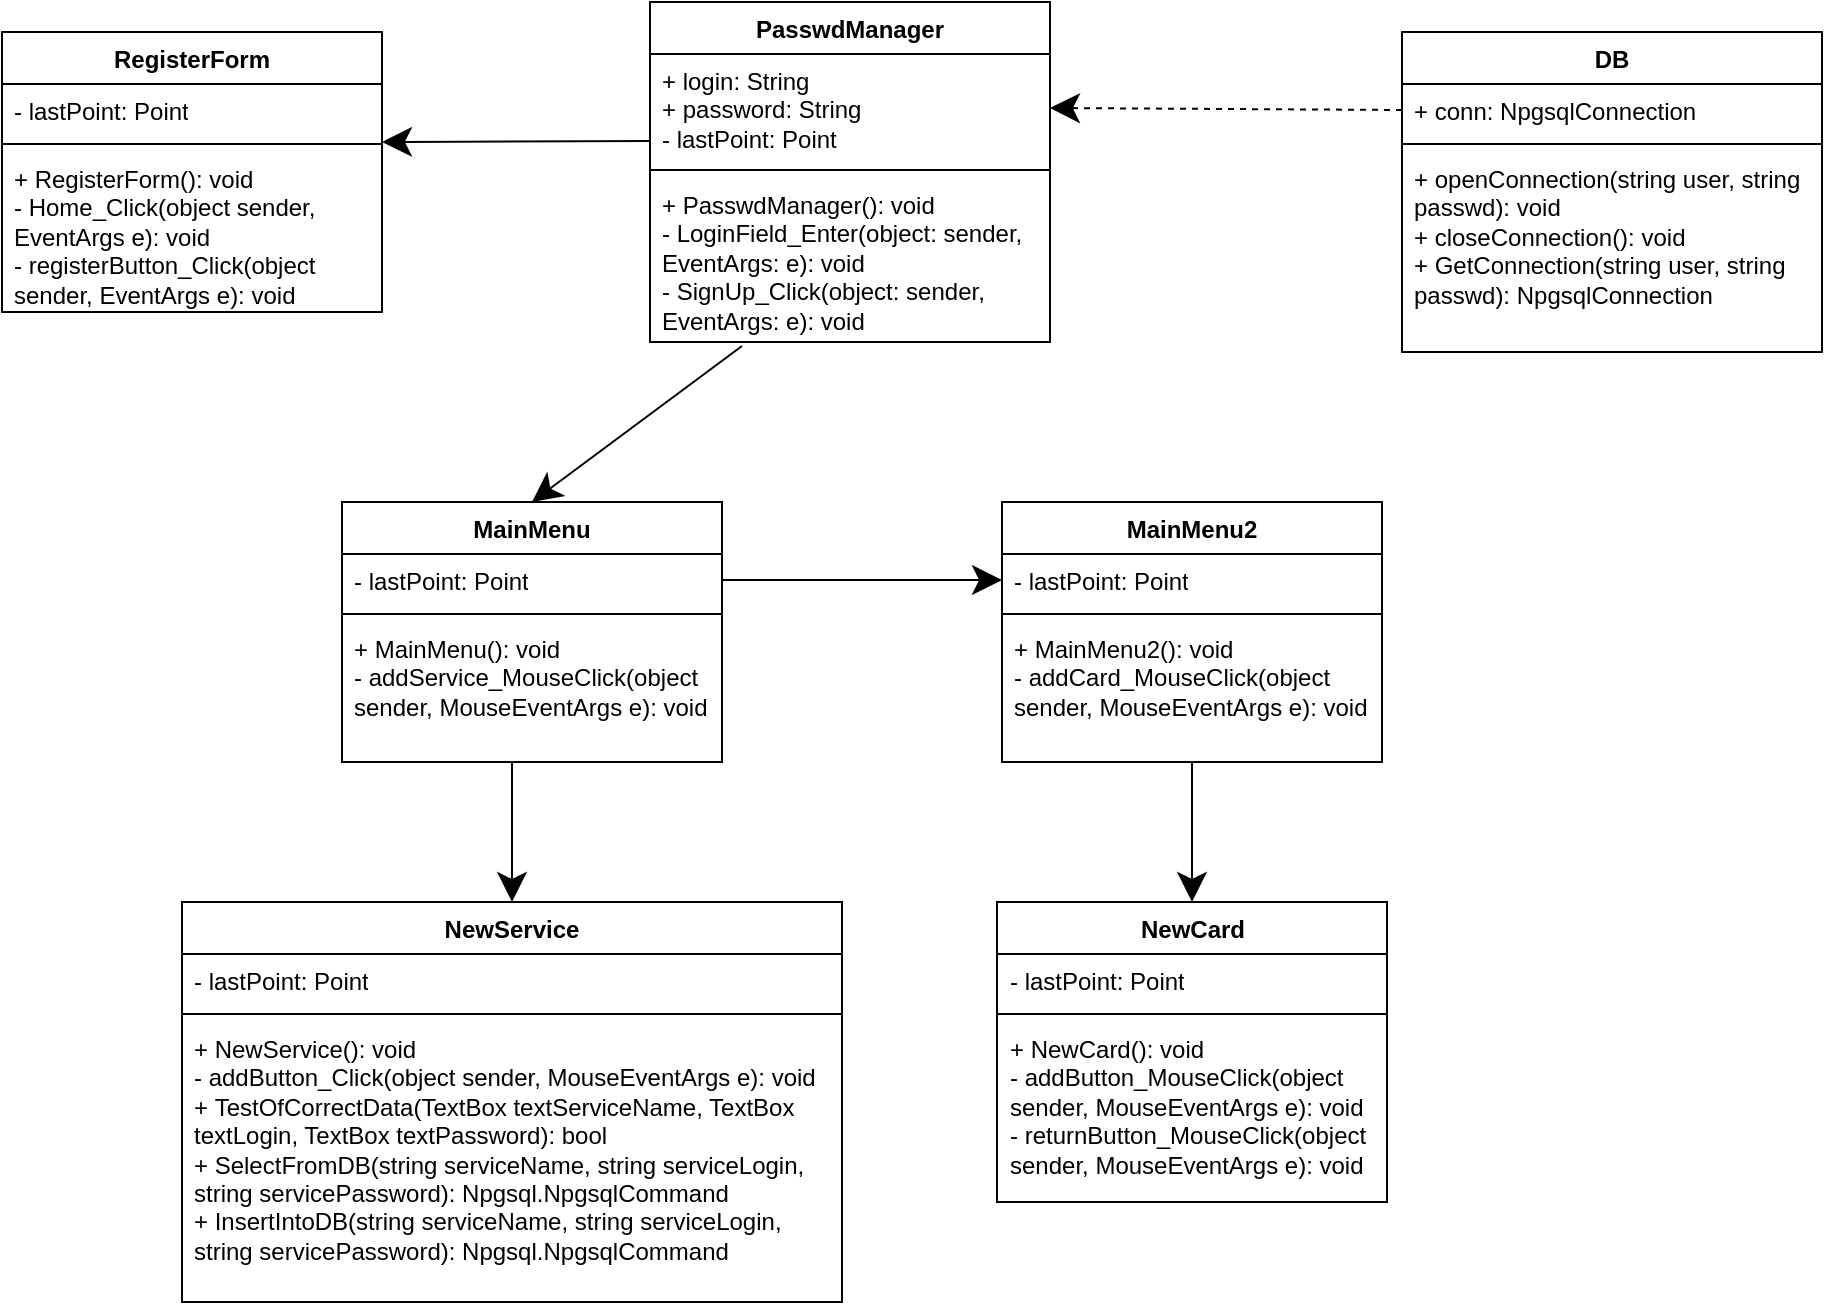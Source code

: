 <mxfile version="23.0.1" type="device">
  <diagram id="C5RBs43oDa-KdzZeNtuy" name="Page-1">
    <mxGraphModel dx="1386" dy="791" grid="1" gridSize="10" guides="1" tooltips="1" connect="1" arrows="1" fold="1" page="1" pageScale="1" pageWidth="827" pageHeight="1169" math="0" shadow="0">
      <root>
        <mxCell id="WIyWlLk6GJQsqaUBKTNV-0" />
        <mxCell id="WIyWlLk6GJQsqaUBKTNV-1" parent="WIyWlLk6GJQsqaUBKTNV-0" />
        <mxCell id="ncw7-V8ARUIdLt0aV4c7-0" value="PasswdManager" style="swimlane;fontStyle=1;align=center;verticalAlign=top;childLayout=stackLayout;horizontal=1;startSize=26;horizontalStack=0;resizeParent=1;resizeParentMax=0;resizeLast=0;collapsible=1;marginBottom=0;whiteSpace=wrap;html=1;" vertex="1" parent="WIyWlLk6GJQsqaUBKTNV-1">
          <mxGeometry x="414" y="20" width="200" height="170" as="geometry">
            <mxRectangle x="110" y="80" width="130" height="30" as="alternateBounds" />
          </mxGeometry>
        </mxCell>
        <mxCell id="ncw7-V8ARUIdLt0aV4c7-1" value="+ login: String&lt;br&gt;+ password: String&lt;br&gt;- lastPoint: Point" style="text;strokeColor=none;fillColor=none;align=left;verticalAlign=top;spacingLeft=4;spacingRight=4;overflow=hidden;rotatable=0;points=[[0,0.5],[1,0.5]];portConstraint=eastwest;whiteSpace=wrap;html=1;" vertex="1" parent="ncw7-V8ARUIdLt0aV4c7-0">
          <mxGeometry y="26" width="200" height="54" as="geometry" />
        </mxCell>
        <mxCell id="ncw7-V8ARUIdLt0aV4c7-2" value="" style="line;strokeWidth=1;fillColor=none;align=left;verticalAlign=middle;spacingTop=-1;spacingLeft=3;spacingRight=3;rotatable=0;labelPosition=right;points=[];portConstraint=eastwest;strokeColor=inherit;" vertex="1" parent="ncw7-V8ARUIdLt0aV4c7-0">
          <mxGeometry y="80" width="200" height="8" as="geometry" />
        </mxCell>
        <mxCell id="ncw7-V8ARUIdLt0aV4c7-3" value="+ PasswdManager(): void&lt;br&gt;-&amp;nbsp;LoginField_Enter(object: sender, EventArgs: e): void&lt;br&gt;-&amp;nbsp;SignUp_Click(object: sender, EventArgs: e): void" style="text;strokeColor=none;fillColor=none;align=left;verticalAlign=top;spacingLeft=4;spacingRight=4;overflow=hidden;rotatable=0;points=[[0,0.5],[1,0.5]];portConstraint=eastwest;whiteSpace=wrap;html=1;" vertex="1" parent="ncw7-V8ARUIdLt0aV4c7-0">
          <mxGeometry y="88" width="200" height="82" as="geometry" />
        </mxCell>
        <mxCell id="ncw7-V8ARUIdLt0aV4c7-8" value="DB" style="swimlane;fontStyle=1;align=center;verticalAlign=top;childLayout=stackLayout;horizontal=1;startSize=26;horizontalStack=0;resizeParent=1;resizeParentMax=0;resizeLast=0;collapsible=1;marginBottom=0;whiteSpace=wrap;html=1;" vertex="1" parent="WIyWlLk6GJQsqaUBKTNV-1">
          <mxGeometry x="790" y="35" width="210" height="160" as="geometry">
            <mxRectangle x="420" y="80" width="60" height="30" as="alternateBounds" />
          </mxGeometry>
        </mxCell>
        <mxCell id="ncw7-V8ARUIdLt0aV4c7-9" value="+ conn: NpgsqlConnection" style="text;strokeColor=none;fillColor=none;align=left;verticalAlign=top;spacingLeft=4;spacingRight=4;overflow=hidden;rotatable=0;points=[[0,0.5],[1,0.5]];portConstraint=eastwest;whiteSpace=wrap;html=1;" vertex="1" parent="ncw7-V8ARUIdLt0aV4c7-8">
          <mxGeometry y="26" width="210" height="26" as="geometry" />
        </mxCell>
        <mxCell id="ncw7-V8ARUIdLt0aV4c7-10" value="" style="line;strokeWidth=1;fillColor=none;align=left;verticalAlign=middle;spacingTop=-1;spacingLeft=3;spacingRight=3;rotatable=0;labelPosition=right;points=[];portConstraint=eastwest;strokeColor=inherit;" vertex="1" parent="ncw7-V8ARUIdLt0aV4c7-8">
          <mxGeometry y="52" width="210" height="8" as="geometry" />
        </mxCell>
        <mxCell id="ncw7-V8ARUIdLt0aV4c7-11" value="+ openConnection(string user, string passwd): void&lt;br&gt;+&amp;nbsp;closeConnection(): void&lt;br&gt;+ GetConnection(string user, string passwd): NpgsqlConnection" style="text;strokeColor=none;fillColor=none;align=left;verticalAlign=top;spacingLeft=4;spacingRight=4;overflow=hidden;rotatable=0;points=[[0,0.5],[1,0.5]];portConstraint=eastwest;whiteSpace=wrap;html=1;" vertex="1" parent="ncw7-V8ARUIdLt0aV4c7-8">
          <mxGeometry y="60" width="210" height="100" as="geometry" />
        </mxCell>
        <mxCell id="ncw7-V8ARUIdLt0aV4c7-16" value="RegisterForm" style="swimlane;fontStyle=1;align=center;verticalAlign=top;childLayout=stackLayout;horizontal=1;startSize=26;horizontalStack=0;resizeParent=1;resizeParentMax=0;resizeLast=0;collapsible=1;marginBottom=0;whiteSpace=wrap;html=1;" vertex="1" parent="WIyWlLk6GJQsqaUBKTNV-1">
          <mxGeometry x="90" y="35" width="190" height="140" as="geometry" />
        </mxCell>
        <mxCell id="ncw7-V8ARUIdLt0aV4c7-17" value="- lastPoint: Point" style="text;strokeColor=none;fillColor=none;align=left;verticalAlign=top;spacingLeft=4;spacingRight=4;overflow=hidden;rotatable=0;points=[[0,0.5],[1,0.5]];portConstraint=eastwest;whiteSpace=wrap;html=1;" vertex="1" parent="ncw7-V8ARUIdLt0aV4c7-16">
          <mxGeometry y="26" width="190" height="26" as="geometry" />
        </mxCell>
        <mxCell id="ncw7-V8ARUIdLt0aV4c7-18" value="" style="line;strokeWidth=1;fillColor=none;align=left;verticalAlign=middle;spacingTop=-1;spacingLeft=3;spacingRight=3;rotatable=0;labelPosition=right;points=[];portConstraint=eastwest;strokeColor=inherit;" vertex="1" parent="ncw7-V8ARUIdLt0aV4c7-16">
          <mxGeometry y="52" width="190" height="8" as="geometry" />
        </mxCell>
        <mxCell id="ncw7-V8ARUIdLt0aV4c7-19" value="+&amp;nbsp;RegisterForm(): void&lt;br&gt;-&amp;nbsp;Home_Click(object sender, EventArgs e): void&lt;br&gt;-&amp;nbsp;registerButton_Click(object sender, EventArgs e): void" style="text;strokeColor=none;fillColor=none;align=left;verticalAlign=top;spacingLeft=4;spacingRight=4;overflow=hidden;rotatable=0;points=[[0,0.5],[1,0.5]];portConstraint=eastwest;whiteSpace=wrap;html=1;" vertex="1" parent="ncw7-V8ARUIdLt0aV4c7-16">
          <mxGeometry y="60" width="190" height="80" as="geometry" />
        </mxCell>
        <mxCell id="ncw7-V8ARUIdLt0aV4c7-21" value="MainMenu" style="swimlane;fontStyle=1;align=center;verticalAlign=top;childLayout=stackLayout;horizontal=1;startSize=26;horizontalStack=0;resizeParent=1;resizeParentMax=0;resizeLast=0;collapsible=1;marginBottom=0;whiteSpace=wrap;html=1;" vertex="1" parent="WIyWlLk6GJQsqaUBKTNV-1">
          <mxGeometry x="260" y="270" width="190" height="130" as="geometry" />
        </mxCell>
        <mxCell id="ncw7-V8ARUIdLt0aV4c7-22" value="- lastPoint: Point" style="text;strokeColor=none;fillColor=none;align=left;verticalAlign=top;spacingLeft=4;spacingRight=4;overflow=hidden;rotatable=0;points=[[0,0.5],[1,0.5]];portConstraint=eastwest;whiteSpace=wrap;html=1;" vertex="1" parent="ncw7-V8ARUIdLt0aV4c7-21">
          <mxGeometry y="26" width="190" height="26" as="geometry" />
        </mxCell>
        <mxCell id="ncw7-V8ARUIdLt0aV4c7-23" value="" style="line;strokeWidth=1;fillColor=none;align=left;verticalAlign=middle;spacingTop=-1;spacingLeft=3;spacingRight=3;rotatable=0;labelPosition=right;points=[];portConstraint=eastwest;strokeColor=inherit;" vertex="1" parent="ncw7-V8ARUIdLt0aV4c7-21">
          <mxGeometry y="52" width="190" height="8" as="geometry" />
        </mxCell>
        <mxCell id="ncw7-V8ARUIdLt0aV4c7-24" value="+&amp;nbsp;MainMenu(): void&lt;br&gt;-&amp;nbsp;addService_MouseClick(object sender, MouseEventArgs e): void" style="text;strokeColor=none;fillColor=none;align=left;verticalAlign=top;spacingLeft=4;spacingRight=4;overflow=hidden;rotatable=0;points=[[0,0.5],[1,0.5]];portConstraint=eastwest;whiteSpace=wrap;html=1;" vertex="1" parent="ncw7-V8ARUIdLt0aV4c7-21">
          <mxGeometry y="60" width="190" height="70" as="geometry" />
        </mxCell>
        <mxCell id="ncw7-V8ARUIdLt0aV4c7-25" value="MainMenu2" style="swimlane;fontStyle=1;align=center;verticalAlign=top;childLayout=stackLayout;horizontal=1;startSize=26;horizontalStack=0;resizeParent=1;resizeParentMax=0;resizeLast=0;collapsible=1;marginBottom=0;whiteSpace=wrap;html=1;" vertex="1" parent="WIyWlLk6GJQsqaUBKTNV-1">
          <mxGeometry x="590" y="270" width="190" height="130" as="geometry" />
        </mxCell>
        <mxCell id="ncw7-V8ARUIdLt0aV4c7-26" value="- lastPoint: Point" style="text;strokeColor=none;fillColor=none;align=left;verticalAlign=top;spacingLeft=4;spacingRight=4;overflow=hidden;rotatable=0;points=[[0,0.5],[1,0.5]];portConstraint=eastwest;whiteSpace=wrap;html=1;" vertex="1" parent="ncw7-V8ARUIdLt0aV4c7-25">
          <mxGeometry y="26" width="190" height="26" as="geometry" />
        </mxCell>
        <mxCell id="ncw7-V8ARUIdLt0aV4c7-27" value="" style="line;strokeWidth=1;fillColor=none;align=left;verticalAlign=middle;spacingTop=-1;spacingLeft=3;spacingRight=3;rotatable=0;labelPosition=right;points=[];portConstraint=eastwest;strokeColor=inherit;" vertex="1" parent="ncw7-V8ARUIdLt0aV4c7-25">
          <mxGeometry y="52" width="190" height="8" as="geometry" />
        </mxCell>
        <mxCell id="ncw7-V8ARUIdLt0aV4c7-28" value="+&amp;nbsp;MainMenu2(): void&lt;br&gt;-&amp;nbsp;addCard_MouseClick(object sender, MouseEventArgs e): void" style="text;strokeColor=none;fillColor=none;align=left;verticalAlign=top;spacingLeft=4;spacingRight=4;overflow=hidden;rotatable=0;points=[[0,0.5],[1,0.5]];portConstraint=eastwest;whiteSpace=wrap;html=1;" vertex="1" parent="ncw7-V8ARUIdLt0aV4c7-25">
          <mxGeometry y="60" width="190" height="70" as="geometry" />
        </mxCell>
        <mxCell id="ncw7-V8ARUIdLt0aV4c7-29" value="NewCard" style="swimlane;fontStyle=1;align=center;verticalAlign=top;childLayout=stackLayout;horizontal=1;startSize=26;horizontalStack=0;resizeParent=1;resizeParentMax=0;resizeLast=0;collapsible=1;marginBottom=0;whiteSpace=wrap;html=1;" vertex="1" parent="WIyWlLk6GJQsqaUBKTNV-1">
          <mxGeometry x="587.5" y="470" width="195" height="150" as="geometry" />
        </mxCell>
        <mxCell id="ncw7-V8ARUIdLt0aV4c7-30" value="- lastPoint: Point" style="text;strokeColor=none;fillColor=none;align=left;verticalAlign=top;spacingLeft=4;spacingRight=4;overflow=hidden;rotatable=0;points=[[0,0.5],[1,0.5]];portConstraint=eastwest;whiteSpace=wrap;html=1;" vertex="1" parent="ncw7-V8ARUIdLt0aV4c7-29">
          <mxGeometry y="26" width="195" height="26" as="geometry" />
        </mxCell>
        <mxCell id="ncw7-V8ARUIdLt0aV4c7-31" value="" style="line;strokeWidth=1;fillColor=none;align=left;verticalAlign=middle;spacingTop=-1;spacingLeft=3;spacingRight=3;rotatable=0;labelPosition=right;points=[];portConstraint=eastwest;strokeColor=inherit;" vertex="1" parent="ncw7-V8ARUIdLt0aV4c7-29">
          <mxGeometry y="52" width="195" height="8" as="geometry" />
        </mxCell>
        <mxCell id="ncw7-V8ARUIdLt0aV4c7-32" value="+&amp;nbsp;NewCard(): void&lt;br&gt;-&amp;nbsp;addButton_MouseClick(object sender, MouseEventArgs e): void&lt;br&gt;-&amp;nbsp;returnButton_MouseClick(object sender, MouseEventArgs e): void" style="text;strokeColor=none;fillColor=none;align=left;verticalAlign=top;spacingLeft=4;spacingRight=4;overflow=hidden;rotatable=0;points=[[0,0.5],[1,0.5]];portConstraint=eastwest;whiteSpace=wrap;html=1;" vertex="1" parent="ncw7-V8ARUIdLt0aV4c7-29">
          <mxGeometry y="60" width="195" height="90" as="geometry" />
        </mxCell>
        <mxCell id="ncw7-V8ARUIdLt0aV4c7-33" value="NewService" style="swimlane;fontStyle=1;align=center;verticalAlign=top;childLayout=stackLayout;horizontal=1;startSize=26;horizontalStack=0;resizeParent=1;resizeParentMax=0;resizeLast=0;collapsible=1;marginBottom=0;whiteSpace=wrap;html=1;" vertex="1" parent="WIyWlLk6GJQsqaUBKTNV-1">
          <mxGeometry x="180" y="470" width="330" height="200" as="geometry" />
        </mxCell>
        <mxCell id="ncw7-V8ARUIdLt0aV4c7-34" value="- lastPoint: Point" style="text;strokeColor=none;fillColor=none;align=left;verticalAlign=top;spacingLeft=4;spacingRight=4;overflow=hidden;rotatable=0;points=[[0,0.5],[1,0.5]];portConstraint=eastwest;whiteSpace=wrap;html=1;" vertex="1" parent="ncw7-V8ARUIdLt0aV4c7-33">
          <mxGeometry y="26" width="330" height="26" as="geometry" />
        </mxCell>
        <mxCell id="ncw7-V8ARUIdLt0aV4c7-35" value="" style="line;strokeWidth=1;fillColor=none;align=left;verticalAlign=middle;spacingTop=-1;spacingLeft=3;spacingRight=3;rotatable=0;labelPosition=right;points=[];portConstraint=eastwest;strokeColor=inherit;" vertex="1" parent="ncw7-V8ARUIdLt0aV4c7-33">
          <mxGeometry y="52" width="330" height="8" as="geometry" />
        </mxCell>
        <mxCell id="ncw7-V8ARUIdLt0aV4c7-36" value="+&amp;nbsp;NewService(): void&lt;br&gt;-&amp;nbsp;addButton_Click(object sender, MouseEventArgs e): void&lt;br&gt;+&amp;nbsp;TestOfCorrectData(TextBox textServiceName, TextBox textLogin, TextBox textPassword): bool&lt;br&gt;+&amp;nbsp;SelectFromDB(string serviceName, string serviceLogin, string servicePassword):&amp;nbsp;Npgsql.NpgsqlCommand&lt;br&gt;+&amp;nbsp;InsertIntoDB(string serviceName, string serviceLogin, string servicePassword): Npgsql.NpgsqlCommand" style="text;strokeColor=none;fillColor=none;align=left;verticalAlign=top;spacingLeft=4;spacingRight=4;overflow=hidden;rotatable=0;points=[[0,0.5],[1,0.5]];portConstraint=eastwest;whiteSpace=wrap;html=1;" vertex="1" parent="ncw7-V8ARUIdLt0aV4c7-33">
          <mxGeometry y="60" width="330" height="140" as="geometry" />
        </mxCell>
        <mxCell id="ncw7-V8ARUIdLt0aV4c7-38" value="" style="endArrow=classic;endFill=1;endSize=12;html=1;rounded=0;" edge="1" parent="WIyWlLk6GJQsqaUBKTNV-1">
          <mxGeometry width="160" relative="1" as="geometry">
            <mxPoint x="414" y="89.5" as="sourcePoint" />
            <mxPoint x="280" y="90" as="targetPoint" />
          </mxGeometry>
        </mxCell>
        <mxCell id="ncw7-V8ARUIdLt0aV4c7-39" value="" style="endArrow=classic;dashed=1;endFill=1;endSize=12;html=1;rounded=0;entryX=1;entryY=0.5;entryDx=0;entryDy=0;exitX=0;exitY=0.5;exitDx=0;exitDy=0;" edge="1" parent="WIyWlLk6GJQsqaUBKTNV-1" source="ncw7-V8ARUIdLt0aV4c7-9" target="ncw7-V8ARUIdLt0aV4c7-1">
          <mxGeometry width="160" relative="1" as="geometry">
            <mxPoint x="790" y="90" as="sourcePoint" />
            <mxPoint x="680" y="90" as="targetPoint" />
          </mxGeometry>
        </mxCell>
        <mxCell id="ncw7-V8ARUIdLt0aV4c7-40" value="" style="endArrow=classic;endFill=1;endSize=12;html=1;rounded=0;exitX=0.23;exitY=1.024;exitDx=0;exitDy=0;exitPerimeter=0;entryX=0.5;entryY=0;entryDx=0;entryDy=0;" edge="1" parent="WIyWlLk6GJQsqaUBKTNV-1" source="ncw7-V8ARUIdLt0aV4c7-3" target="ncw7-V8ARUIdLt0aV4c7-21">
          <mxGeometry width="160" relative="1" as="geometry">
            <mxPoint x="454" y="220" as="sourcePoint" />
            <mxPoint x="320" y="220.5" as="targetPoint" />
          </mxGeometry>
        </mxCell>
        <mxCell id="ncw7-V8ARUIdLt0aV4c7-43" value="" style="endArrow=classic;endFill=1;endSize=12;html=1;rounded=0;exitX=1;exitY=0.5;exitDx=0;exitDy=0;entryX=0;entryY=0.5;entryDx=0;entryDy=0;" edge="1" parent="WIyWlLk6GJQsqaUBKTNV-1" source="ncw7-V8ARUIdLt0aV4c7-22" target="ncw7-V8ARUIdLt0aV4c7-26">
          <mxGeometry width="160" relative="1" as="geometry">
            <mxPoint x="566.5" y="190" as="sourcePoint" />
            <mxPoint x="461.5" y="268" as="targetPoint" />
          </mxGeometry>
        </mxCell>
        <mxCell id="ncw7-V8ARUIdLt0aV4c7-44" value="" style="endArrow=classic;endFill=1;endSize=12;html=1;rounded=0;exitX=0.23;exitY=1.024;exitDx=0;exitDy=0;exitPerimeter=0;entryX=0.5;entryY=0;entryDx=0;entryDy=0;" edge="1" parent="WIyWlLk6GJQsqaUBKTNV-1" target="ncw7-V8ARUIdLt0aV4c7-33">
          <mxGeometry width="160" relative="1" as="geometry">
            <mxPoint x="345" y="400" as="sourcePoint" />
            <mxPoint x="240" y="478" as="targetPoint" />
          </mxGeometry>
        </mxCell>
        <mxCell id="ncw7-V8ARUIdLt0aV4c7-45" value="" style="endArrow=classic;endFill=1;endSize=12;html=1;rounded=0;exitX=0.23;exitY=1.024;exitDx=0;exitDy=0;exitPerimeter=0;entryX=0.5;entryY=0;entryDx=0;entryDy=0;" edge="1" parent="WIyWlLk6GJQsqaUBKTNV-1" target="ncw7-V8ARUIdLt0aV4c7-29">
          <mxGeometry width="160" relative="1" as="geometry">
            <mxPoint x="685" y="400" as="sourcePoint" />
            <mxPoint x="580" y="478" as="targetPoint" />
          </mxGeometry>
        </mxCell>
      </root>
    </mxGraphModel>
  </diagram>
</mxfile>
